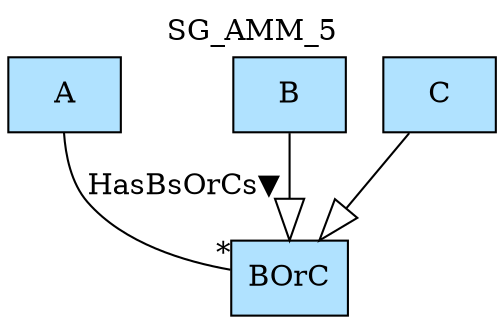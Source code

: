 digraph {graph[label=SG_AMM_5,labelloc=tl,labelfontsize=12];
"A"[shape=record,fillcolor=lightskyblue1,style = filled,label="A"];
"B"[shape=record,fillcolor=lightskyblue1,style = filled,label="B"];
"C"[shape=record,fillcolor=lightskyblue1,style = filled,label="C"];
"BOrC"[shape=record,fillcolor=lightskyblue1,style = filled,label="BOrC"];

"B"->"BOrC"[arrowhead=onormal,arrowsize=2.0];
"C"->"BOrC"[arrowhead=onormal,arrowsize=2.0];
"A"->"BOrC"[label="HasBsOrCs▼",dir=none,taillabel="",headlabel="*"];
}